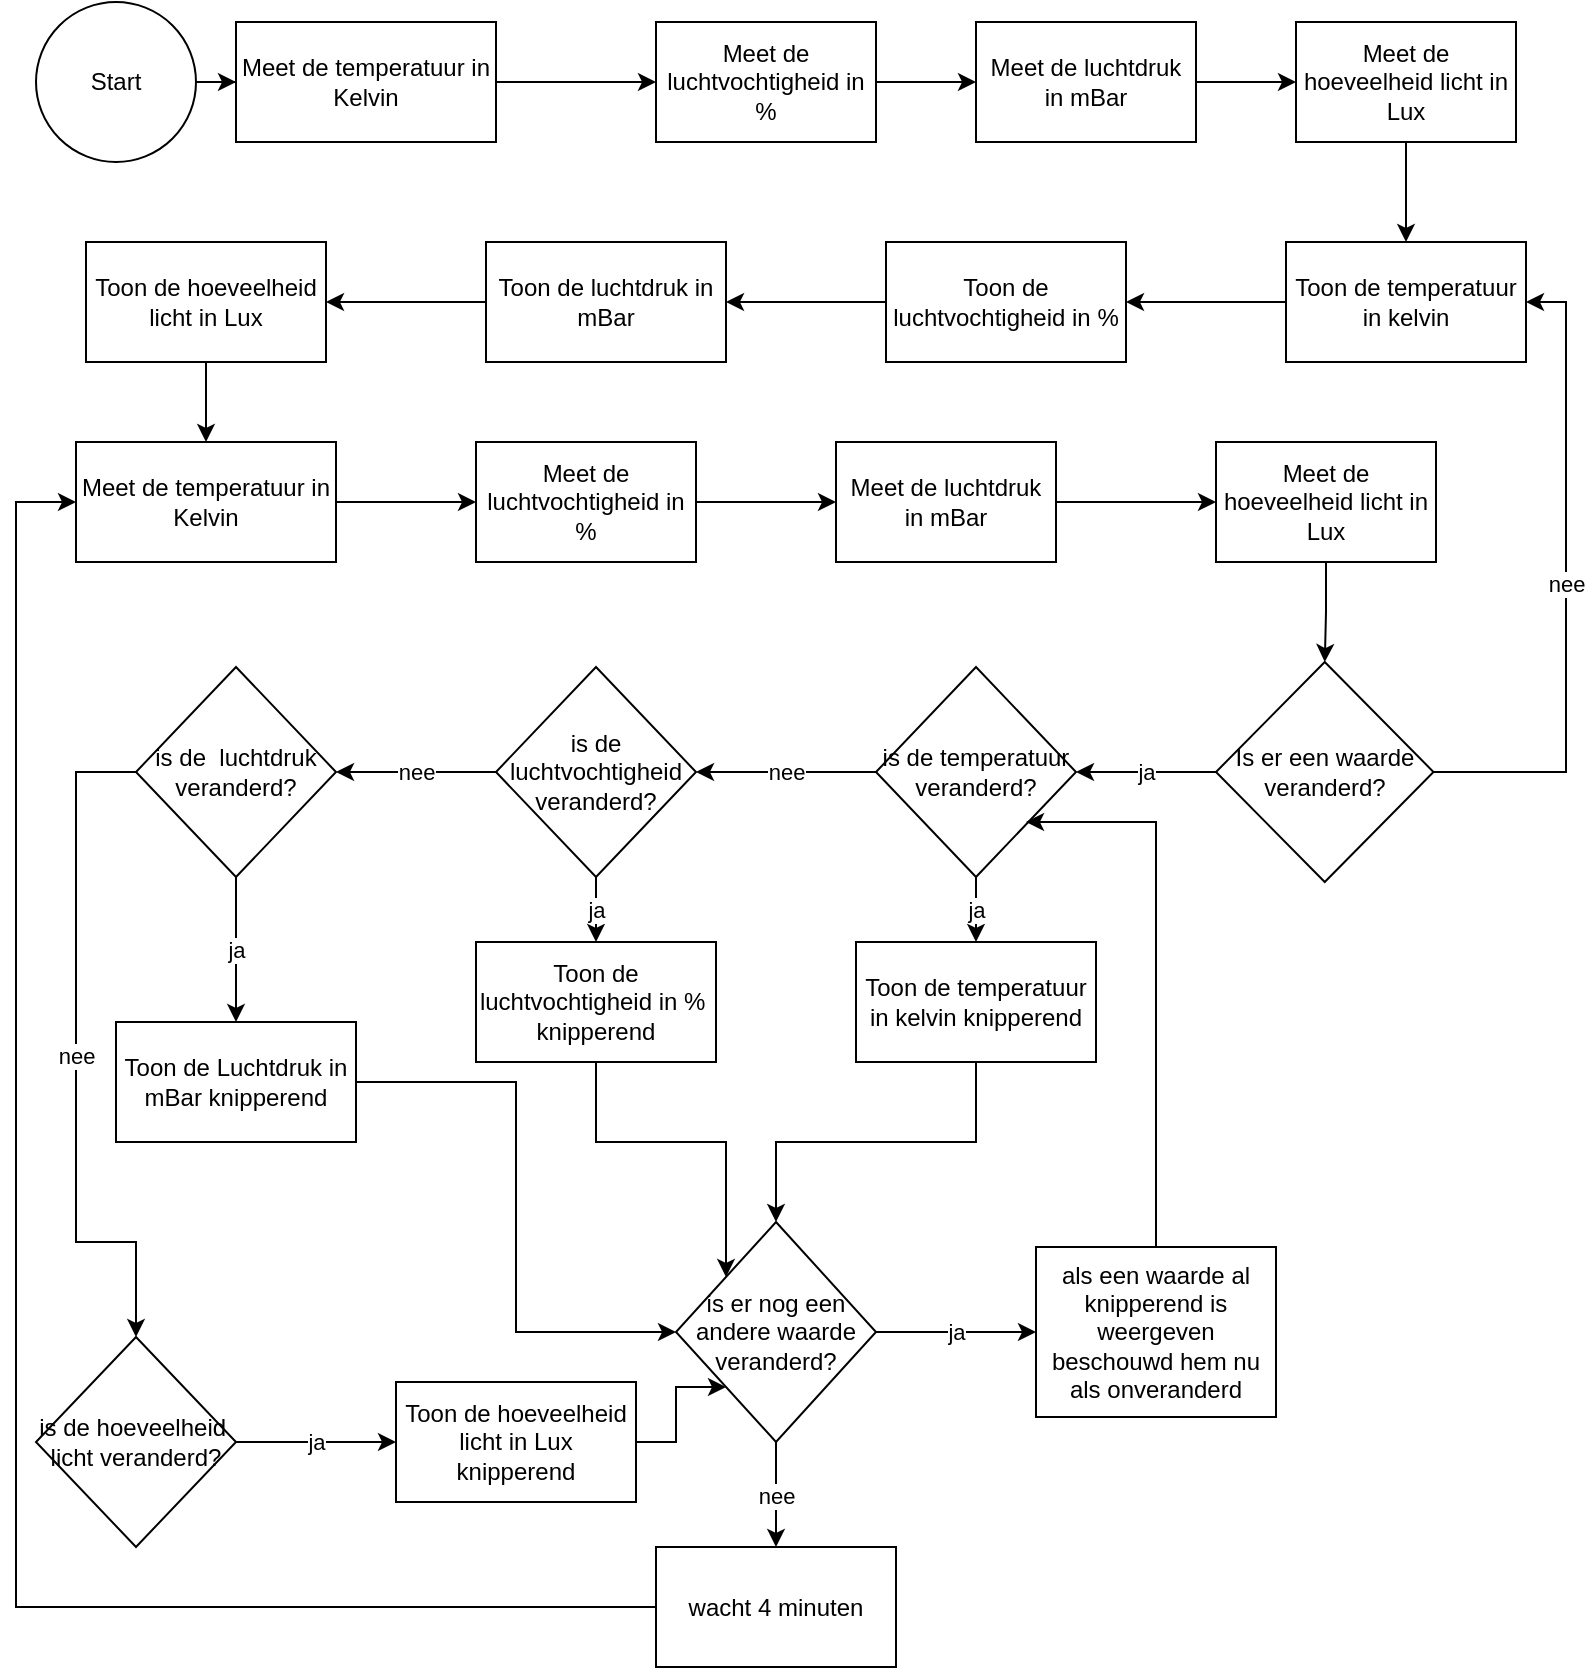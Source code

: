 <mxfile version="20.3.1" type="device"><diagram id="JHj8bZSYBUUpv-WJWIVj" name="Pagina-1"><mxGraphModel dx="1504" dy="634" grid="1" gridSize="10" guides="1" tooltips="1" connect="1" arrows="1" fold="1" page="1" pageScale="1" pageWidth="827" pageHeight="1169" math="0" shadow="0"><root><mxCell id="0"/><mxCell id="1" parent="0"/><mxCell id="I62nh5YITiop_4Gj0iXl-4" value="" style="edgeStyle=orthogonalEdgeStyle;rounded=0;orthogonalLoop=1;jettySize=auto;html=1;" parent="1" source="I62nh5YITiop_4Gj0iXl-1" target="I62nh5YITiop_4Gj0iXl-3" edge="1"><mxGeometry relative="1" as="geometry"/></mxCell><mxCell id="I62nh5YITiop_4Gj0iXl-1" value="Start" style="ellipse;whiteSpace=wrap;html=1;aspect=fixed;" parent="1" vertex="1"><mxGeometry x="30" y="30" width="80" height="80" as="geometry"/></mxCell><mxCell id="525Sy4z5NscWSmF17IZY-3" style="edgeStyle=orthogonalEdgeStyle;rounded=0;orthogonalLoop=1;jettySize=auto;html=1;entryX=0;entryY=0.5;entryDx=0;entryDy=0;" edge="1" parent="1" source="I62nh5YITiop_4Gj0iXl-3" target="I62nh5YITiop_4Gj0iXl-29"><mxGeometry relative="1" as="geometry"/></mxCell><mxCell id="I62nh5YITiop_4Gj0iXl-3" value="Meet de temperatuur in Kelvin" style="whiteSpace=wrap;html=1;" parent="1" vertex="1"><mxGeometry x="130" y="40" width="130" height="60" as="geometry"/></mxCell><mxCell id="I62nh5YITiop_4Gj0iXl-60" value="nee" style="edgeStyle=orthogonalEdgeStyle;rounded=0;orthogonalLoop=1;jettySize=auto;html=1;entryX=1;entryY=0.5;entryDx=0;entryDy=0;" parent="1" source="I62nh5YITiop_4Gj0iXl-17" target="I62nh5YITiop_4Gj0iXl-35" edge="1"><mxGeometry relative="1" as="geometry"><mxPoint x="674.375" y="540" as="targetPoint"/><Array as="points"><mxPoint x="795" y="415"/><mxPoint x="795" y="180"/></Array></mxGeometry></mxCell><mxCell id="I62nh5YITiop_4Gj0iXl-62" value="ja" style="edgeStyle=orthogonalEdgeStyle;rounded=0;orthogonalLoop=1;jettySize=auto;html=1;" parent="1" source="I62nh5YITiop_4Gj0iXl-17" target="I62nh5YITiop_4Gj0iXl-61" edge="1"><mxGeometry relative="1" as="geometry"/></mxCell><mxCell id="I62nh5YITiop_4Gj0iXl-17" value="Is er een waarde veranderd?" style="rhombus;whiteSpace=wrap;html=1;" parent="1" vertex="1"><mxGeometry x="620" y="360" width="108.75" height="110" as="geometry"/></mxCell><mxCell id="I62nh5YITiop_4Gj0iXl-32" value="" style="edgeStyle=orthogonalEdgeStyle;rounded=0;orthogonalLoop=1;jettySize=auto;html=1;" parent="1" source="I62nh5YITiop_4Gj0iXl-29" target="I62nh5YITiop_4Gj0iXl-31" edge="1"><mxGeometry relative="1" as="geometry"/></mxCell><mxCell id="I62nh5YITiop_4Gj0iXl-29" value="Meet de luchtvochtigheid in %" style="whiteSpace=wrap;html=1;" parent="1" vertex="1"><mxGeometry x="340" y="40" width="110" height="60" as="geometry"/></mxCell><mxCell id="I62nh5YITiop_4Gj0iXl-34" value="" style="edgeStyle=orthogonalEdgeStyle;rounded=0;orthogonalLoop=1;jettySize=auto;html=1;" parent="1" source="I62nh5YITiop_4Gj0iXl-31" target="I62nh5YITiop_4Gj0iXl-33" edge="1"><mxGeometry relative="1" as="geometry"/></mxCell><mxCell id="I62nh5YITiop_4Gj0iXl-31" value="Meet de luchtdruk in mBar" style="whiteSpace=wrap;html=1;" parent="1" vertex="1"><mxGeometry x="500" y="40" width="110" height="60" as="geometry"/></mxCell><mxCell id="I62nh5YITiop_4Gj0iXl-36" value="" style="edgeStyle=orthogonalEdgeStyle;rounded=0;orthogonalLoop=1;jettySize=auto;html=1;" parent="1" source="I62nh5YITiop_4Gj0iXl-33" target="I62nh5YITiop_4Gj0iXl-35" edge="1"><mxGeometry relative="1" as="geometry"/></mxCell><mxCell id="I62nh5YITiop_4Gj0iXl-33" value="Meet de hoeveelheid licht in Lux" style="whiteSpace=wrap;html=1;" parent="1" vertex="1"><mxGeometry x="660" y="40" width="110" height="60" as="geometry"/></mxCell><mxCell id="I62nh5YITiop_4Gj0iXl-42" value="" style="edgeStyle=orthogonalEdgeStyle;rounded=0;orthogonalLoop=1;jettySize=auto;html=1;" parent="1" source="I62nh5YITiop_4Gj0iXl-35" target="I62nh5YITiop_4Gj0iXl-41" edge="1"><mxGeometry relative="1" as="geometry"/></mxCell><mxCell id="I62nh5YITiop_4Gj0iXl-35" value="Toon de temperatuur in kelvin" style="whiteSpace=wrap;html=1;" parent="1" vertex="1"><mxGeometry x="655" y="150" width="120" height="60" as="geometry"/></mxCell><mxCell id="I62nh5YITiop_4Gj0iXl-44" value="" style="edgeStyle=orthogonalEdgeStyle;rounded=0;orthogonalLoop=1;jettySize=auto;html=1;" parent="1" source="I62nh5YITiop_4Gj0iXl-41" target="I62nh5YITiop_4Gj0iXl-43" edge="1"><mxGeometry relative="1" as="geometry"/></mxCell><mxCell id="I62nh5YITiop_4Gj0iXl-41" value="Toon de luchtvochtigheid in %" style="whiteSpace=wrap;html=1;" parent="1" vertex="1"><mxGeometry x="455" y="150" width="120" height="60" as="geometry"/></mxCell><mxCell id="I62nh5YITiop_4Gj0iXl-46" value="" style="edgeStyle=orthogonalEdgeStyle;rounded=0;orthogonalLoop=1;jettySize=auto;html=1;" parent="1" source="I62nh5YITiop_4Gj0iXl-43" target="I62nh5YITiop_4Gj0iXl-45" edge="1"><mxGeometry relative="1" as="geometry"/></mxCell><mxCell id="I62nh5YITiop_4Gj0iXl-43" value="Toon de luchtdruk in mBar" style="whiteSpace=wrap;html=1;" parent="1" vertex="1"><mxGeometry x="255" y="150" width="120" height="60" as="geometry"/></mxCell><mxCell id="I62nh5YITiop_4Gj0iXl-51" value="" style="edgeStyle=orthogonalEdgeStyle;rounded=0;orthogonalLoop=1;jettySize=auto;html=1;" parent="1" source="I62nh5YITiop_4Gj0iXl-45" target="I62nh5YITiop_4Gj0iXl-47" edge="1"><mxGeometry relative="1" as="geometry"/></mxCell><mxCell id="I62nh5YITiop_4Gj0iXl-45" value="Toon de hoeveelheid licht in Lux" style="whiteSpace=wrap;html=1;" parent="1" vertex="1"><mxGeometry x="55" y="150" width="120" height="60" as="geometry"/></mxCell><mxCell id="525Sy4z5NscWSmF17IZY-2" style="edgeStyle=orthogonalEdgeStyle;rounded=0;orthogonalLoop=1;jettySize=auto;html=1;entryX=0;entryY=0.5;entryDx=0;entryDy=0;" edge="1" parent="1" source="I62nh5YITiop_4Gj0iXl-47" target="I62nh5YITiop_4Gj0iXl-48"><mxGeometry relative="1" as="geometry"/></mxCell><mxCell id="I62nh5YITiop_4Gj0iXl-47" value="Meet de temperatuur in Kelvin" style="whiteSpace=wrap;html=1;" parent="1" vertex="1"><mxGeometry x="50" y="250" width="130" height="60" as="geometry"/></mxCell><mxCell id="I62nh5YITiop_4Gj0iXl-53" value="" style="edgeStyle=orthogonalEdgeStyle;rounded=0;orthogonalLoop=1;jettySize=auto;html=1;" parent="1" source="I62nh5YITiop_4Gj0iXl-48" target="I62nh5YITiop_4Gj0iXl-49" edge="1"><mxGeometry relative="1" as="geometry"/></mxCell><mxCell id="I62nh5YITiop_4Gj0iXl-48" value="Meet de luchtvochtigheid in %" style="whiteSpace=wrap;html=1;" parent="1" vertex="1"><mxGeometry x="250" y="250" width="110" height="60" as="geometry"/></mxCell><mxCell id="I62nh5YITiop_4Gj0iXl-54" value="" style="edgeStyle=orthogonalEdgeStyle;rounded=0;orthogonalLoop=1;jettySize=auto;html=1;" parent="1" source="I62nh5YITiop_4Gj0iXl-49" target="I62nh5YITiop_4Gj0iXl-50" edge="1"><mxGeometry relative="1" as="geometry"/></mxCell><mxCell id="I62nh5YITiop_4Gj0iXl-49" value="Meet de luchtdruk in mBar" style="whiteSpace=wrap;html=1;" parent="1" vertex="1"><mxGeometry x="430" y="250" width="110" height="60" as="geometry"/></mxCell><mxCell id="I62nh5YITiop_4Gj0iXl-56" value="" style="edgeStyle=orthogonalEdgeStyle;rounded=0;orthogonalLoop=1;jettySize=auto;html=1;" parent="1" source="I62nh5YITiop_4Gj0iXl-50" target="I62nh5YITiop_4Gj0iXl-17" edge="1"><mxGeometry relative="1" as="geometry"/></mxCell><mxCell id="I62nh5YITiop_4Gj0iXl-50" value="Meet de hoeveelheid licht in Lux" style="whiteSpace=wrap;html=1;" parent="1" vertex="1"><mxGeometry x="620" y="250" width="110" height="60" as="geometry"/></mxCell><mxCell id="I62nh5YITiop_4Gj0iXl-64" value="nee" style="edgeStyle=orthogonalEdgeStyle;rounded=0;orthogonalLoop=1;jettySize=auto;html=1;" parent="1" source="I62nh5YITiop_4Gj0iXl-61" target="I62nh5YITiop_4Gj0iXl-63" edge="1"><mxGeometry relative="1" as="geometry"/></mxCell><mxCell id="I62nh5YITiop_4Gj0iXl-70" value="ja" style="edgeStyle=orthogonalEdgeStyle;rounded=0;orthogonalLoop=1;jettySize=auto;html=1;" parent="1" source="I62nh5YITiop_4Gj0iXl-61" target="I62nh5YITiop_4Gj0iXl-69" edge="1"><mxGeometry relative="1" as="geometry"/></mxCell><mxCell id="I62nh5YITiop_4Gj0iXl-61" value="is de temperatuur veranderd?" style="rhombus;whiteSpace=wrap;html=1;" parent="1" vertex="1"><mxGeometry x="450" y="362.5" width="100" height="105" as="geometry"/></mxCell><mxCell id="I62nh5YITiop_4Gj0iXl-66" value="nee" style="edgeStyle=orthogonalEdgeStyle;rounded=0;orthogonalLoop=1;jettySize=auto;html=1;" parent="1" source="I62nh5YITiop_4Gj0iXl-63" target="I62nh5YITiop_4Gj0iXl-65" edge="1"><mxGeometry relative="1" as="geometry"/></mxCell><mxCell id="I62nh5YITiop_4Gj0iXl-73" value="ja" style="edgeStyle=orthogonalEdgeStyle;rounded=0;orthogonalLoop=1;jettySize=auto;html=1;" parent="1" source="I62nh5YITiop_4Gj0iXl-63" target="I62nh5YITiop_4Gj0iXl-72" edge="1"><mxGeometry relative="1" as="geometry"/></mxCell><mxCell id="I62nh5YITiop_4Gj0iXl-63" value="is de luchtvochtigheid veranderd?" style="rhombus;whiteSpace=wrap;html=1;" parent="1" vertex="1"><mxGeometry x="260" y="362.5" width="100" height="105" as="geometry"/></mxCell><mxCell id="I62nh5YITiop_4Gj0iXl-68" value="nee" style="edgeStyle=orthogonalEdgeStyle;rounded=0;orthogonalLoop=1;jettySize=auto;html=1;entryX=0.5;entryY=0;entryDx=0;entryDy=0;" parent="1" source="I62nh5YITiop_4Gj0iXl-65" target="I62nh5YITiop_4Gj0iXl-67" edge="1"><mxGeometry relative="1" as="geometry"><Array as="points"><mxPoint x="50" y="415"/><mxPoint x="50" y="650"/><mxPoint x="80" y="650"/></Array></mxGeometry></mxCell><mxCell id="I62nh5YITiop_4Gj0iXl-76" value="ja" style="edgeStyle=orthogonalEdgeStyle;rounded=0;orthogonalLoop=1;jettySize=auto;html=1;" parent="1" source="I62nh5YITiop_4Gj0iXl-65" target="I62nh5YITiop_4Gj0iXl-75" edge="1"><mxGeometry relative="1" as="geometry"/></mxCell><mxCell id="I62nh5YITiop_4Gj0iXl-65" value="is de&amp;nbsp; luchtdruk veranderd?" style="rhombus;whiteSpace=wrap;html=1;" parent="1" vertex="1"><mxGeometry x="80" y="362.5" width="100" height="105" as="geometry"/></mxCell><mxCell id="I62nh5YITiop_4Gj0iXl-81" value="ja" style="edgeStyle=orthogonalEdgeStyle;rounded=0;orthogonalLoop=1;jettySize=auto;html=1;" parent="1" source="I62nh5YITiop_4Gj0iXl-67" target="I62nh5YITiop_4Gj0iXl-80" edge="1"><mxGeometry relative="1" as="geometry"/></mxCell><mxCell id="I62nh5YITiop_4Gj0iXl-67" value="is de hoeveelheid&amp;nbsp;&lt;br&gt;licht veranderd?" style="rhombus;whiteSpace=wrap;html=1;" parent="1" vertex="1"><mxGeometry x="30" y="697.5" width="100" height="105" as="geometry"/></mxCell><mxCell id="I62nh5YITiop_4Gj0iXl-83" value="" style="edgeStyle=orthogonalEdgeStyle;rounded=0;orthogonalLoop=1;jettySize=auto;html=1;" parent="1" source="I62nh5YITiop_4Gj0iXl-69" target="I62nh5YITiop_4Gj0iXl-82" edge="1"><mxGeometry relative="1" as="geometry"/></mxCell><mxCell id="I62nh5YITiop_4Gj0iXl-69" value="Toon de temperatuur in kelvin knipperend" style="whiteSpace=wrap;html=1;" parent="1" vertex="1"><mxGeometry x="440" y="500" width="120" height="60" as="geometry"/></mxCell><mxCell id="I62nh5YITiop_4Gj0iXl-84" style="edgeStyle=orthogonalEdgeStyle;rounded=0;orthogonalLoop=1;jettySize=auto;html=1;entryX=0;entryY=0;entryDx=0;entryDy=0;" parent="1" source="I62nh5YITiop_4Gj0iXl-72" target="I62nh5YITiop_4Gj0iXl-82" edge="1"><mxGeometry relative="1" as="geometry"/></mxCell><mxCell id="I62nh5YITiop_4Gj0iXl-72" value="Toon de luchtvochtigheid in %&amp;nbsp;&lt;br&gt;knipperend" style="whiteSpace=wrap;html=1;" parent="1" vertex="1"><mxGeometry x="250" y="500" width="120" height="60" as="geometry"/></mxCell><mxCell id="I62nh5YITiop_4Gj0iXl-77" style="edgeStyle=orthogonalEdgeStyle;rounded=0;orthogonalLoop=1;jettySize=auto;html=1;entryX=0;entryY=0.5;entryDx=0;entryDy=0;" parent="1" source="I62nh5YITiop_4Gj0iXl-75" target="I62nh5YITiop_4Gj0iXl-82" edge="1"><mxGeometry relative="1" as="geometry"/></mxCell><mxCell id="I62nh5YITiop_4Gj0iXl-75" value="Toon de Luchtdruk in mBar knipperend" style="whiteSpace=wrap;html=1;" parent="1" vertex="1"><mxGeometry x="70" y="540" width="120" height="60" as="geometry"/></mxCell><mxCell id="I62nh5YITiop_4Gj0iXl-87" style="edgeStyle=orthogonalEdgeStyle;rounded=0;orthogonalLoop=1;jettySize=auto;html=1;entryX=0;entryY=1;entryDx=0;entryDy=0;" parent="1" source="I62nh5YITiop_4Gj0iXl-80" target="I62nh5YITiop_4Gj0iXl-82" edge="1"><mxGeometry relative="1" as="geometry"/></mxCell><mxCell id="I62nh5YITiop_4Gj0iXl-80" value="Toon de hoeveelheid licht in Lux knipperend" style="whiteSpace=wrap;html=1;" parent="1" vertex="1"><mxGeometry x="210" y="720" width="120" height="60" as="geometry"/></mxCell><mxCell id="I62nh5YITiop_4Gj0iXl-91" value="nee" style="edgeStyle=orthogonalEdgeStyle;rounded=0;orthogonalLoop=1;jettySize=auto;html=1;" parent="1" source="I62nh5YITiop_4Gj0iXl-82" target="I62nh5YITiop_4Gj0iXl-90" edge="1"><mxGeometry relative="1" as="geometry"/></mxCell><mxCell id="I62nh5YITiop_4Gj0iXl-100" value="ja" style="edgeStyle=orthogonalEdgeStyle;rounded=0;orthogonalLoop=1;jettySize=auto;html=1;" parent="1" source="I62nh5YITiop_4Gj0iXl-82" target="I62nh5YITiop_4Gj0iXl-99" edge="1"><mxGeometry relative="1" as="geometry"/></mxCell><mxCell id="I62nh5YITiop_4Gj0iXl-82" value="is er nog een andere waarde veranderd?" style="rhombus;whiteSpace=wrap;html=1;" parent="1" vertex="1"><mxGeometry x="350" y="640" width="100" height="110" as="geometry"/></mxCell><mxCell id="I62nh5YITiop_4Gj0iXl-92" style="edgeStyle=orthogonalEdgeStyle;rounded=0;orthogonalLoop=1;jettySize=auto;html=1;entryX=0;entryY=0.5;entryDx=0;entryDy=0;" parent="1" source="I62nh5YITiop_4Gj0iXl-90" target="I62nh5YITiop_4Gj0iXl-47" edge="1"><mxGeometry relative="1" as="geometry"><Array as="points"><mxPoint x="20" y="833"/><mxPoint x="20" y="280"/></Array></mxGeometry></mxCell><mxCell id="I62nh5YITiop_4Gj0iXl-90" value="wacht 4 minuten" style="whiteSpace=wrap;html=1;" parent="1" vertex="1"><mxGeometry x="340" y="802.5" width="120" height="60" as="geometry"/></mxCell><mxCell id="I62nh5YITiop_4Gj0iXl-101" style="edgeStyle=orthogonalEdgeStyle;rounded=0;orthogonalLoop=1;jettySize=auto;html=1;" parent="1" source="I62nh5YITiop_4Gj0iXl-99" edge="1"><mxGeometry relative="1" as="geometry"><mxPoint x="525" y="440" as="targetPoint"/><Array as="points"><mxPoint x="590" y="440"/></Array></mxGeometry></mxCell><mxCell id="I62nh5YITiop_4Gj0iXl-99" value="als een waarde al knipperend is weergeven beschouwd hem nu als onveranderd" style="whiteSpace=wrap;html=1;" parent="1" vertex="1"><mxGeometry x="530" y="652.5" width="120" height="85" as="geometry"/></mxCell></root></mxGraphModel></diagram></mxfile>